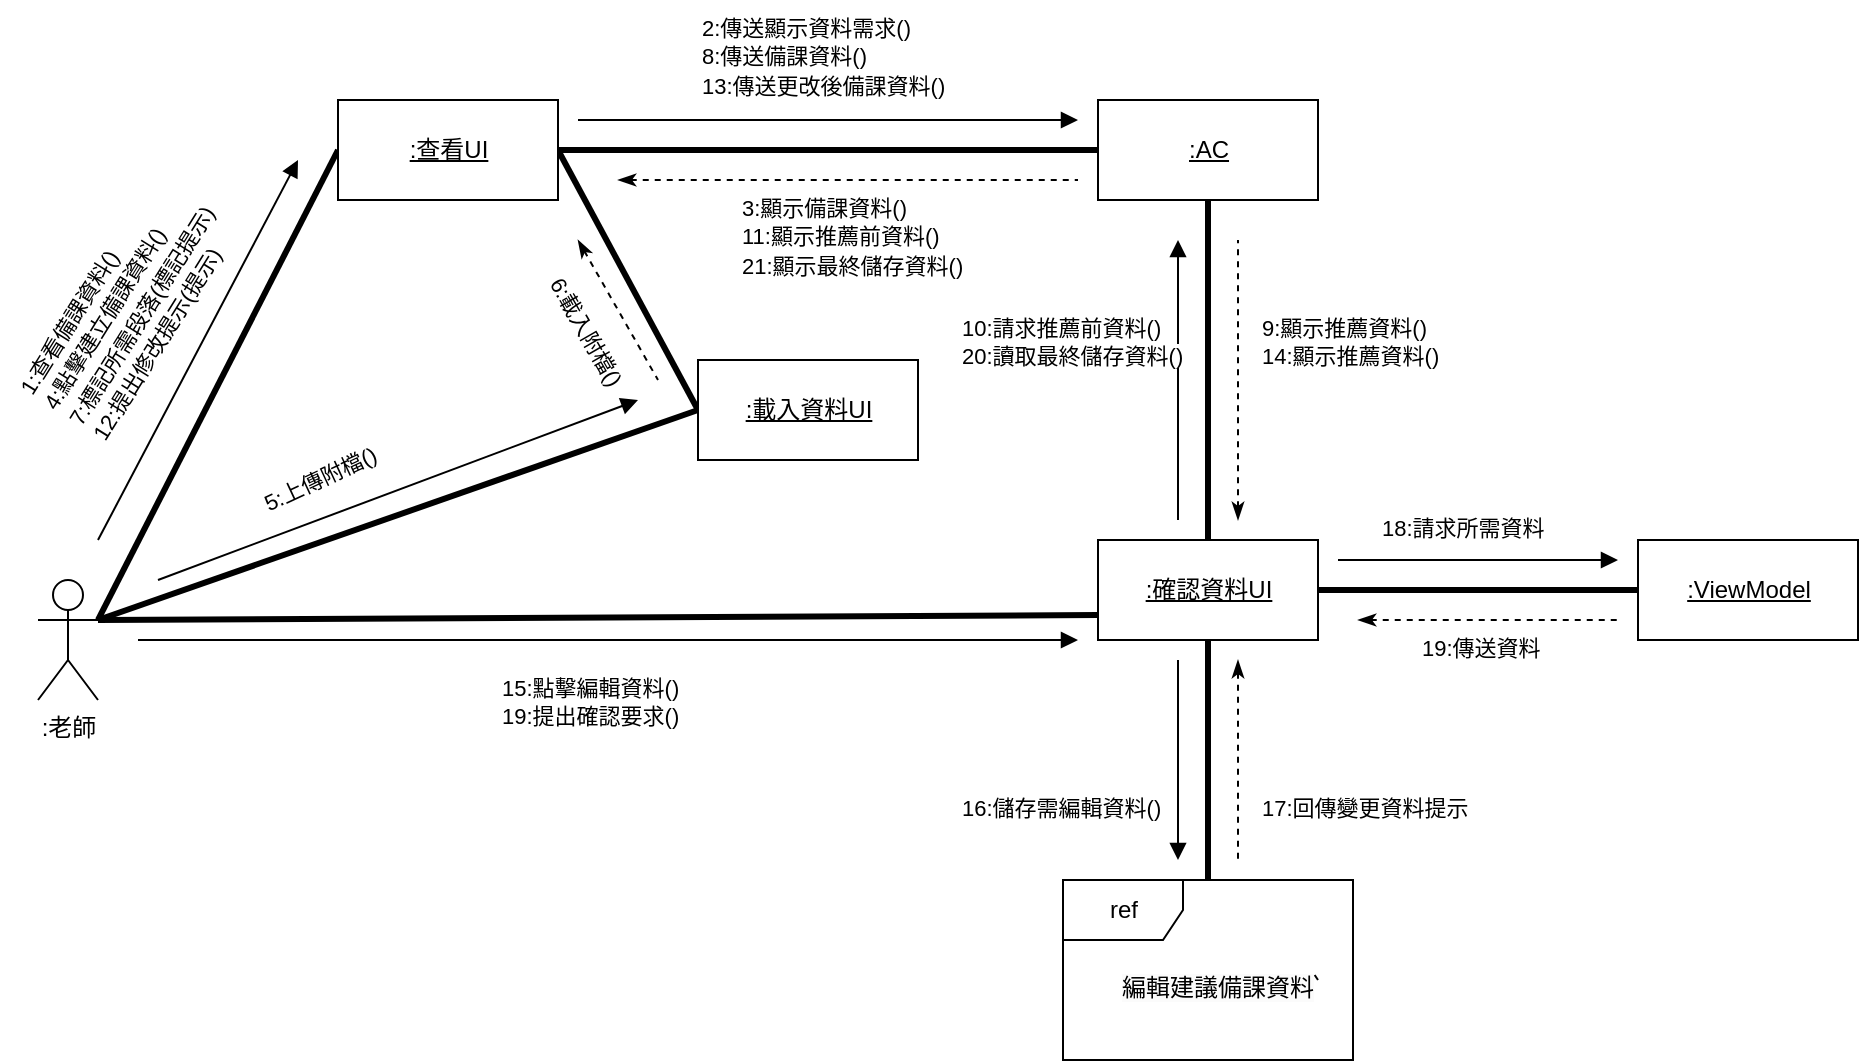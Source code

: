 <mxfile>
    <diagram name="第 1 页" id="EOuV5ERvqpZUSFJWVVJ6">
        <mxGraphModel dx="1078" dy="701" grid="1" gridSize="10" guides="1" tooltips="1" connect="1" arrows="1" fold="1" page="1" pageScale="1" pageWidth="3300" pageHeight="4681" math="0" shadow="0">
            <root>
                <mxCell id="0"/>
                <mxCell id="1" parent="0"/>
                <mxCell id="JI0BGSiuXUO0SO42sEZ8-1" value=":老師" style="shape=umlActor;verticalLabelPosition=bottom;verticalAlign=top;html=1;outlineConnect=0;" parent="1" vertex="1">
                    <mxGeometry x="50" y="360" width="30" height="60" as="geometry"/>
                </mxCell>
                <mxCell id="JI0BGSiuXUO0SO42sEZ8-7" value="" style="endArrow=none;startArrow=none;endFill=0;startFill=0;endSize=8;html=1;verticalAlign=bottom;labelBackgroundColor=none;strokeWidth=3;rounded=0;exitX=1;exitY=0.333;exitDx=0;exitDy=0;exitPerimeter=0;entryX=0;entryY=0.5;entryDx=0;entryDy=0;" parent="1" source="JI0BGSiuXUO0SO42sEZ8-1" target="32" edge="1">
                    <mxGeometry width="160" relative="1" as="geometry">
                        <mxPoint x="110" y="300" as="sourcePoint"/>
                        <mxPoint x="430" y="280" as="targetPoint"/>
                    </mxGeometry>
                </mxCell>
                <mxCell id="JI0BGSiuXUO0SO42sEZ8-10" value="" style="html=1;verticalAlign=bottom;labelBackgroundColor=none;endArrow=block;endFill=1;rounded=0;" parent="1" edge="1">
                    <mxGeometry width="160" relative="1" as="geometry">
                        <mxPoint x="700" y="350" as="sourcePoint"/>
                        <mxPoint x="840" y="350" as="targetPoint"/>
                    </mxGeometry>
                </mxCell>
                <mxCell id="11" value="" style="endArrow=none;startArrow=none;endFill=0;startFill=0;endSize=8;html=1;verticalAlign=bottom;dashed=1;labelBackgroundColor=none;rounded=0;" parent="1" edge="1">
                    <mxGeometry width="160" relative="1" as="geometry">
                        <mxPoint x="690" y="560" as="sourcePoint"/>
                        <mxPoint x="686.806" y="555.209" as="targetPoint"/>
                    </mxGeometry>
                </mxCell>
                <mxCell id="13" value="" style="endArrow=none;startArrow=none;endFill=0;startFill=0;endSize=8;html=1;verticalAlign=bottom;labelBackgroundColor=none;strokeWidth=3;rounded=0;exitX=1;exitY=0.5;exitDx=0;exitDy=0;" parent="1" source="32" target="36" edge="1">
                    <mxGeometry width="160" relative="1" as="geometry">
                        <mxPoint x="290" y="280" as="sourcePoint"/>
                        <mxPoint x="440" y="290" as="targetPoint"/>
                    </mxGeometry>
                </mxCell>
                <mxCell id="14" value="" style="endArrow=none;startArrow=none;endFill=0;startFill=0;endSize=8;html=1;verticalAlign=bottom;labelBackgroundColor=none;strokeWidth=3;rounded=0;entryX=0;entryY=0.5;entryDx=0;entryDy=0;" parent="1" target="33" edge="1">
                    <mxGeometry width="160" relative="1" as="geometry">
                        <mxPoint x="80" y="380" as="sourcePoint"/>
                        <mxPoint x="400" y="440" as="targetPoint"/>
                    </mxGeometry>
                </mxCell>
                <mxCell id="15" value="" style="endArrow=none;startArrow=none;endFill=0;startFill=0;endSize=8;html=1;verticalAlign=bottom;labelBackgroundColor=none;strokeWidth=3;rounded=0;exitX=1;exitY=0.5;exitDx=0;exitDy=0;entryX=0;entryY=0.5;entryDx=0;entryDy=0;" parent="1" source="32" target="33" edge="1">
                    <mxGeometry width="160" relative="1" as="geometry">
                        <mxPoint x="310" y="300" as="sourcePoint"/>
                        <mxPoint x="460" y="310" as="targetPoint"/>
                    </mxGeometry>
                </mxCell>
                <mxCell id="16" value="" style="endArrow=none;startArrow=none;endFill=0;startFill=0;endSize=8;html=1;verticalAlign=bottom;labelBackgroundColor=none;strokeWidth=3;rounded=0;exitX=0.5;exitY=0;exitDx=0;exitDy=0;entryX=0.5;entryY=1;entryDx=0;entryDy=0;" parent="1" source="34" target="36" edge="1">
                    <mxGeometry width="160" relative="1" as="geometry">
                        <mxPoint x="320" y="310" as="sourcePoint"/>
                        <mxPoint x="470" y="320" as="targetPoint"/>
                    </mxGeometry>
                </mxCell>
                <mxCell id="17" value="" style="endArrow=none;startArrow=none;endFill=0;startFill=0;endSize=8;html=1;verticalAlign=bottom;labelBackgroundColor=none;strokeWidth=3;rounded=0;entryX=0;entryY=0.75;entryDx=0;entryDy=0;" parent="1" target="34" edge="1">
                    <mxGeometry width="160" relative="1" as="geometry">
                        <mxPoint x="80" y="380" as="sourcePoint"/>
                        <mxPoint x="480" y="330" as="targetPoint"/>
                    </mxGeometry>
                </mxCell>
                <mxCell id="18" value="" style="endArrow=none;startArrow=none;endFill=0;startFill=0;endSize=8;html=1;verticalAlign=bottom;labelBackgroundColor=none;strokeWidth=3;rounded=0;exitX=0.5;exitY=1;exitDx=0;exitDy=0;" parent="1" source="34" target="38" edge="1">
                    <mxGeometry width="160" relative="1" as="geometry">
                        <mxPoint x="210" y="470" as="sourcePoint"/>
                        <mxPoint x="360" y="480" as="targetPoint"/>
                    </mxGeometry>
                </mxCell>
                <mxCell id="19" value="" style="endArrow=none;startArrow=none;endFill=0;startFill=0;endSize=8;html=1;verticalAlign=bottom;labelBackgroundColor=none;strokeWidth=3;rounded=0;exitX=1;exitY=0.5;exitDx=0;exitDy=0;" parent="1" source="34" target="35" edge="1">
                    <mxGeometry width="160" relative="1" as="geometry">
                        <mxPoint x="200" y="550" as="sourcePoint"/>
                        <mxPoint x="350" y="560" as="targetPoint"/>
                    </mxGeometry>
                </mxCell>
                <mxCell id="21" value="" style="html=1;verticalAlign=bottom;labelBackgroundColor=none;endArrow=block;endFill=1;rounded=0;" parent="1" edge="1">
                    <mxGeometry width="160" relative="1" as="geometry">
                        <mxPoint x="620" y="330" as="sourcePoint"/>
                        <mxPoint x="620" y="190" as="targetPoint"/>
                    </mxGeometry>
                </mxCell>
                <mxCell id="22" value="" style="html=1;verticalAlign=bottom;labelBackgroundColor=none;endArrow=block;endFill=1;rounded=0;" parent="1" edge="1">
                    <mxGeometry width="160" relative="1" as="geometry">
                        <mxPoint x="100" y="390" as="sourcePoint"/>
                        <mxPoint x="570" y="390" as="targetPoint"/>
                    </mxGeometry>
                </mxCell>
                <mxCell id="23" value="" style="html=1;verticalAlign=bottom;labelBackgroundColor=none;endArrow=block;endFill=1;rounded=0;" parent="1" edge="1">
                    <mxGeometry width="160" relative="1" as="geometry">
                        <mxPoint x="110" y="360" as="sourcePoint"/>
                        <mxPoint x="350" y="270" as="targetPoint"/>
                    </mxGeometry>
                </mxCell>
                <mxCell id="24" value="" style="html=1;verticalAlign=bottom;labelBackgroundColor=none;endArrow=block;endFill=1;rounded=0;" parent="1" edge="1">
                    <mxGeometry width="160" relative="1" as="geometry">
                        <mxPoint x="80" y="340" as="sourcePoint"/>
                        <mxPoint x="180" y="150" as="targetPoint"/>
                    </mxGeometry>
                </mxCell>
                <mxCell id="25" value="" style="html=1;verticalAlign=bottom;labelBackgroundColor=none;endArrow=block;endFill=1;rounded=0;" parent="1" edge="1">
                    <mxGeometry width="160" relative="1" as="geometry">
                        <mxPoint x="320" y="130" as="sourcePoint"/>
                        <mxPoint x="570" y="130" as="targetPoint"/>
                    </mxGeometry>
                </mxCell>
                <mxCell id="27" value="" style="html=1;verticalAlign=bottom;endArrow=none;curved=0;rounded=0;startArrow=classicThin;startFill=1;endFill=0;dashed=1;" parent="1" edge="1">
                    <mxGeometry width="80" relative="1" as="geometry">
                        <mxPoint x="650" y="400" as="sourcePoint"/>
                        <mxPoint x="650" y="500" as="targetPoint"/>
                    </mxGeometry>
                </mxCell>
                <mxCell id="28" value="" style="html=1;verticalAlign=bottom;endArrow=none;curved=0;rounded=0;startArrow=classicThin;startFill=1;endFill=0;dashed=1;" parent="1" edge="1">
                    <mxGeometry width="80" relative="1" as="geometry">
                        <mxPoint x="340" y="160" as="sourcePoint"/>
                        <mxPoint x="570" y="160" as="targetPoint"/>
                    </mxGeometry>
                </mxCell>
                <mxCell id="29" value="" style="html=1;verticalAlign=bottom;endArrow=none;curved=0;rounded=0;startArrow=classicThin;startFill=1;endFill=0;dashed=1;" parent="1" edge="1">
                    <mxGeometry width="80" relative="1" as="geometry">
                        <mxPoint x="710" y="380" as="sourcePoint"/>
                        <mxPoint x="840" y="380" as="targetPoint"/>
                    </mxGeometry>
                </mxCell>
                <mxCell id="30" value="" style="html=1;verticalAlign=bottom;endArrow=none;curved=0;rounded=0;startArrow=classicThin;startFill=1;endFill=0;dashed=1;" parent="1" edge="1">
                    <mxGeometry width="80" relative="1" as="geometry">
                        <mxPoint x="650" y="330" as="sourcePoint"/>
                        <mxPoint x="650" y="190" as="targetPoint"/>
                    </mxGeometry>
                </mxCell>
                <mxCell id="31" value="" style="html=1;verticalAlign=bottom;endArrow=none;curved=0;rounded=0;startArrow=classicThin;startFill=1;endFill=0;dashed=1;" parent="1" edge="1">
                    <mxGeometry width="80" relative="1" as="geometry">
                        <mxPoint x="320" y="190" as="sourcePoint"/>
                        <mxPoint x="360" y="260" as="targetPoint"/>
                    </mxGeometry>
                </mxCell>
                <mxCell id="32" value="&lt;u&gt;:查看UI&lt;/u&gt;" style="html=1;" parent="1" vertex="1">
                    <mxGeometry x="200" y="120" width="110" height="50" as="geometry"/>
                </mxCell>
                <mxCell id="33" value="&lt;u&gt;:載入資料UI&lt;/u&gt;" style="html=1;" parent="1" vertex="1">
                    <mxGeometry x="380" y="250" width="110" height="50" as="geometry"/>
                </mxCell>
                <mxCell id="34" value="&lt;u&gt;:確認資料UI&lt;/u&gt;" style="html=1;" parent="1" vertex="1">
                    <mxGeometry x="580" y="340" width="110" height="50" as="geometry"/>
                </mxCell>
                <mxCell id="35" value="&lt;u&gt;:ViewModel&lt;/u&gt;" style="html=1;" parent="1" vertex="1">
                    <mxGeometry x="850" y="340" width="110" height="50" as="geometry"/>
                </mxCell>
                <mxCell id="36" value="&lt;u&gt;:AC&lt;/u&gt;" style="html=1;" parent="1" vertex="1">
                    <mxGeometry x="580" y="120" width="110" height="50" as="geometry"/>
                </mxCell>
                <mxCell id="38" value="ref" style="shape=umlFrame;whiteSpace=wrap;html=1;pointerEvents=0;" parent="1" vertex="1">
                    <mxGeometry x="562.5" y="510" width="145" height="90" as="geometry"/>
                </mxCell>
                <mxCell id="39" value="&lt;span style=&quot;color: rgb(0, 0, 0); font-family: Helvetica; font-size: 12px; font-style: normal; font-variant-ligatures: normal; font-variant-caps: normal; font-weight: 400; letter-spacing: normal; orphans: 2; text-align: center; text-indent: 0px; text-transform: none; widows: 2; word-spacing: 0px; -webkit-text-stroke-width: 0px; background-color: rgb(251, 251, 251); text-decoration-thickness: initial; text-decoration-style: initial; text-decoration-color: initial; float: none; display: inline !important;&quot;&gt;編輯建議備課資料&lt;/span&gt;" style="text;whiteSpace=wrap;html=1;" parent="1" vertex="1">
                    <mxGeometry x="590" y="550" width="130" height="40" as="geometry"/>
                </mxCell>
                <mxCell id="40" value="" style="html=1;verticalAlign=bottom;labelBackgroundColor=none;endArrow=block;endFill=1;rounded=0;" parent="1" edge="1">
                    <mxGeometry width="160" relative="1" as="geometry">
                        <mxPoint x="620" y="400" as="sourcePoint"/>
                        <mxPoint x="620" y="500" as="targetPoint"/>
                    </mxGeometry>
                </mxCell>
                <mxCell id="41" value="&lt;span style=&quot;color: rgb(0, 0, 0); font-family: Helvetica; font-size: 11px; font-style: normal; font-variant-ligatures: normal; font-variant-caps: normal; font-weight: 400; letter-spacing: normal; orphans: 2; text-align: center; text-indent: 0px; text-transform: none; widows: 2; word-spacing: 0px; -webkit-text-stroke-width: 0px; background-color: rgb(255, 255, 255); text-decoration-thickness: initial; text-decoration-style: initial; text-decoration-color: initial; float: none; display: inline !important;&quot;&gt;1:查看備課資料()&lt;br&gt;&lt;span style=&quot;&quot;&gt;4:點擊建立備課資料()&lt;br&gt;&lt;/span&gt;&lt;span style=&quot;&quot;&gt;7:標記所需段落(標記提示)&lt;/span&gt;&lt;span style=&quot;&quot;&gt;&lt;br&gt;&lt;/span&gt;&lt;span style=&quot;&quot;&gt;12:提出修改提示(提示)&lt;/span&gt;&lt;br&gt;&lt;/span&gt;" style="text;whiteSpace=wrap;html=1;rotation=-58;" parent="1" vertex="1">
                    <mxGeometry x="15.3" y="191.52" width="140" height="40" as="geometry"/>
                </mxCell>
                <mxCell id="42" value="&lt;span style=&quot;color: rgb(0, 0, 0); font-family: Helvetica; font-size: 11px; font-style: normal; font-variant-ligatures: normal; font-variant-caps: normal; font-weight: 400; letter-spacing: normal; orphans: 2; text-align: center; text-indent: 0px; text-transform: none; widows: 2; word-spacing: 0px; -webkit-text-stroke-width: 0px; background-color: rgb(255, 255, 255); text-decoration-thickness: initial; text-decoration-style: initial; text-decoration-color: initial; float: none; display: inline !important;&quot;&gt;2:傳送顯示資料需求()&lt;br&gt;&lt;span style=&quot;&quot;&gt;8:傳送備課資料()&lt;br&gt;&lt;/span&gt;&lt;span style=&quot;&quot;&gt;13:傳送更改後備課資料()&lt;/span&gt;&lt;br&gt;&lt;/span&gt;" style="text;whiteSpace=wrap;html=1;" parent="1" vertex="1">
                    <mxGeometry x="380" y="70" width="140" height="40" as="geometry"/>
                </mxCell>
                <mxCell id="43" value="&lt;span style=&quot;color: rgb(0, 0, 0); font-family: Helvetica; font-size: 11px; font-style: normal; font-variant-ligatures: normal; font-variant-caps: normal; font-weight: 400; letter-spacing: normal; orphans: 2; text-align: center; text-indent: 0px; text-transform: none; widows: 2; word-spacing: 0px; -webkit-text-stroke-width: 0px; background-color: rgb(255, 255, 255); text-decoration-thickness: initial; text-decoration-style: initial; text-decoration-color: initial; float: none; display: inline !important;&quot;&gt;3:顯示備課資料()&lt;br&gt;&lt;span style=&quot;&quot;&gt;11:顯示推薦前資料()&lt;br&gt;&lt;/span&gt;&lt;span style=&quot;&quot;&gt;21:顯示最終儲存資料()&lt;/span&gt;&lt;br&gt;&lt;/span&gt;" style="text;whiteSpace=wrap;html=1;" parent="1" vertex="1">
                    <mxGeometry x="400" y="160" width="120" height="40" as="geometry"/>
                </mxCell>
                <mxCell id="44" value="&lt;span style=&quot;color: rgb(0, 0, 0); font-family: Helvetica; font-size: 11px; font-style: normal; font-variant-ligatures: normal; font-variant-caps: normal; font-weight: 400; letter-spacing: normal; orphans: 2; text-align: center; text-indent: 0px; text-transform: none; widows: 2; word-spacing: 0px; -webkit-text-stroke-width: 0px; background-color: rgb(255, 255, 255); text-decoration-thickness: initial; text-decoration-style: initial; text-decoration-color: initial; float: none; display: inline !important;&quot;&gt;5:上傳附檔()&lt;/span&gt;" style="text;whiteSpace=wrap;html=1;rotation=-25;" parent="1" vertex="1">
                    <mxGeometry x="160" y="290" width="90" height="40" as="geometry"/>
                </mxCell>
                <mxCell id="45" value="&lt;span style=&quot;color: rgb(0, 0, 0); font-family: Helvetica; font-size: 11px; font-style: normal; font-variant-ligatures: normal; font-variant-caps: normal; font-weight: 400; letter-spacing: normal; orphans: 2; text-align: center; text-indent: 0px; text-transform: none; widows: 2; word-spacing: 0px; -webkit-text-stroke-width: 0px; background-color: rgb(255, 255, 255); text-decoration-thickness: initial; text-decoration-style: initial; text-decoration-color: initial; float: none; display: inline !important;&quot;&gt;6:載入附檔()&lt;/span&gt;" style="text;whiteSpace=wrap;html=1;rotation=60;" parent="1" vertex="1">
                    <mxGeometry x="280" y="230" width="90" height="40" as="geometry"/>
                </mxCell>
                <mxCell id="46" value="&lt;span style=&quot;color: rgb(0, 0, 0); font-family: Helvetica; font-size: 11px; font-style: normal; font-variant-ligatures: normal; font-variant-caps: normal; font-weight: 400; letter-spacing: normal; orphans: 2; text-align: center; text-indent: 0px; text-transform: none; widows: 2; word-spacing: 0px; -webkit-text-stroke-width: 0px; background-color: rgb(255, 255, 255); text-decoration-thickness: initial; text-decoration-style: initial; text-decoration-color: initial; float: none; display: inline !important;&quot;&gt;9:顯示推薦資料()&lt;br&gt;&lt;span style=&quot;&quot;&gt;14:顯示推薦資料()&lt;/span&gt;&lt;br&gt;&lt;/span&gt;" style="text;whiteSpace=wrap;html=1;rotation=0;" parent="1" vertex="1">
                    <mxGeometry x="660" y="220" width="120" height="40" as="geometry"/>
                </mxCell>
                <mxCell id="47" value="&lt;span style=&quot;color: rgb(0, 0, 0); font-family: Helvetica; font-size: 11px; font-style: normal; font-variant-ligatures: normal; font-variant-caps: normal; font-weight: 400; letter-spacing: normal; orphans: 2; text-align: center; text-indent: 0px; text-transform: none; widows: 2; word-spacing: 0px; -webkit-text-stroke-width: 0px; background-color: rgb(255, 255, 255); text-decoration-thickness: initial; text-decoration-style: initial; text-decoration-color: initial; float: none; display: inline !important;&quot;&gt;10:請求推薦前資料()&lt;br&gt;&lt;span style=&quot;&quot;&gt;20:讀取最終儲存資料()&lt;/span&gt;&lt;br&gt;&lt;/span&gt;" style="text;whiteSpace=wrap;html=1;rotation=0;" parent="1" vertex="1">
                    <mxGeometry x="510" y="220" width="130" height="40" as="geometry"/>
                </mxCell>
                <mxCell id="48" value="&lt;span style=&quot;color: rgb(0, 0, 0); font-family: Helvetica; font-size: 11px; font-style: normal; font-variant-ligatures: normal; font-variant-caps: normal; font-weight: 400; letter-spacing: normal; orphans: 2; text-align: center; text-indent: 0px; text-transform: none; widows: 2; word-spacing: 0px; -webkit-text-stroke-width: 0px; background-color: rgb(255, 255, 255); text-decoration-thickness: initial; text-decoration-style: initial; text-decoration-color: initial; float: none; display: inline !important;&quot;&gt;15:點擊編輯資料()&lt;br&gt;&lt;span style=&quot;&quot;&gt;19:提出確認要求()&lt;/span&gt;&lt;br&gt;&lt;/span&gt;" style="text;whiteSpace=wrap;html=1;" parent="1" vertex="1">
                    <mxGeometry x="280" y="400" width="120" height="40" as="geometry"/>
                </mxCell>
                <mxCell id="49" value="&lt;span style=&quot;color: rgb(0, 0, 0); font-family: Helvetica; font-size: 11px; font-style: normal; font-variant-ligatures: normal; font-variant-caps: normal; font-weight: 400; letter-spacing: normal; orphans: 2; text-align: center; text-indent: 0px; text-transform: none; widows: 2; word-spacing: 0px; -webkit-text-stroke-width: 0px; background-color: rgb(255, 255, 255); text-decoration-thickness: initial; text-decoration-style: initial; text-decoration-color: initial; float: none; display: inline !important;&quot;&gt;16:儲存需編輯資料()&lt;/span&gt;" style="text;whiteSpace=wrap;html=1;" parent="1" vertex="1">
                    <mxGeometry x="510" y="460" width="130" height="40" as="geometry"/>
                </mxCell>
                <mxCell id="51" value="&lt;span style=&quot;color: rgb(0, 0, 0); font-family: Helvetica; font-size: 11px; font-style: normal; font-variant-ligatures: normal; font-variant-caps: normal; font-weight: 400; letter-spacing: normal; orphans: 2; text-align: center; text-indent: 0px; text-transform: none; widows: 2; word-spacing: 0px; -webkit-text-stroke-width: 0px; background-color: rgb(255, 255, 255); text-decoration-thickness: initial; text-decoration-style: initial; text-decoration-color: initial; float: none; display: inline !important;&quot;&gt;17:回傳變更資料提示&lt;/span&gt;" style="text;whiteSpace=wrap;html=1;" parent="1" vertex="1">
                    <mxGeometry x="660" y="460" width="130" height="40" as="geometry"/>
                </mxCell>
                <mxCell id="52" value="&lt;span style=&quot;color: rgb(0, 0, 0); font-family: Helvetica; font-size: 11px; font-style: normal; font-variant-ligatures: normal; font-variant-caps: normal; font-weight: 400; letter-spacing: normal; orphans: 2; text-align: center; text-indent: 0px; text-transform: none; widows: 2; word-spacing: 0px; -webkit-text-stroke-width: 0px; background-color: rgb(255, 255, 255); text-decoration-thickness: initial; text-decoration-style: initial; text-decoration-color: initial; float: none; display: inline !important;&quot;&gt;18:請求所需資料&lt;/span&gt;" style="text;whiteSpace=wrap;html=1;" parent="1" vertex="1">
                    <mxGeometry x="720" y="320" width="110" height="40" as="geometry"/>
                </mxCell>
                <mxCell id="53" value="&lt;span style=&quot;color: rgb(0, 0, 0); font-family: Helvetica; font-size: 11px; font-style: normal; font-variant-ligatures: normal; font-variant-caps: normal; font-weight: 400; letter-spacing: normal; orphans: 2; text-align: center; text-indent: 0px; text-transform: none; widows: 2; word-spacing: 0px; -webkit-text-stroke-width: 0px; background-color: rgb(255, 255, 255); text-decoration-thickness: initial; text-decoration-style: initial; text-decoration-color: initial; float: none; display: inline !important;&quot;&gt;19:傳送資料&lt;/span&gt;" style="text;whiteSpace=wrap;html=1;" parent="1" vertex="1">
                    <mxGeometry x="740" y="380" width="90" height="40" as="geometry"/>
                </mxCell>
            </root>
        </mxGraphModel>
    </diagram>
</mxfile>